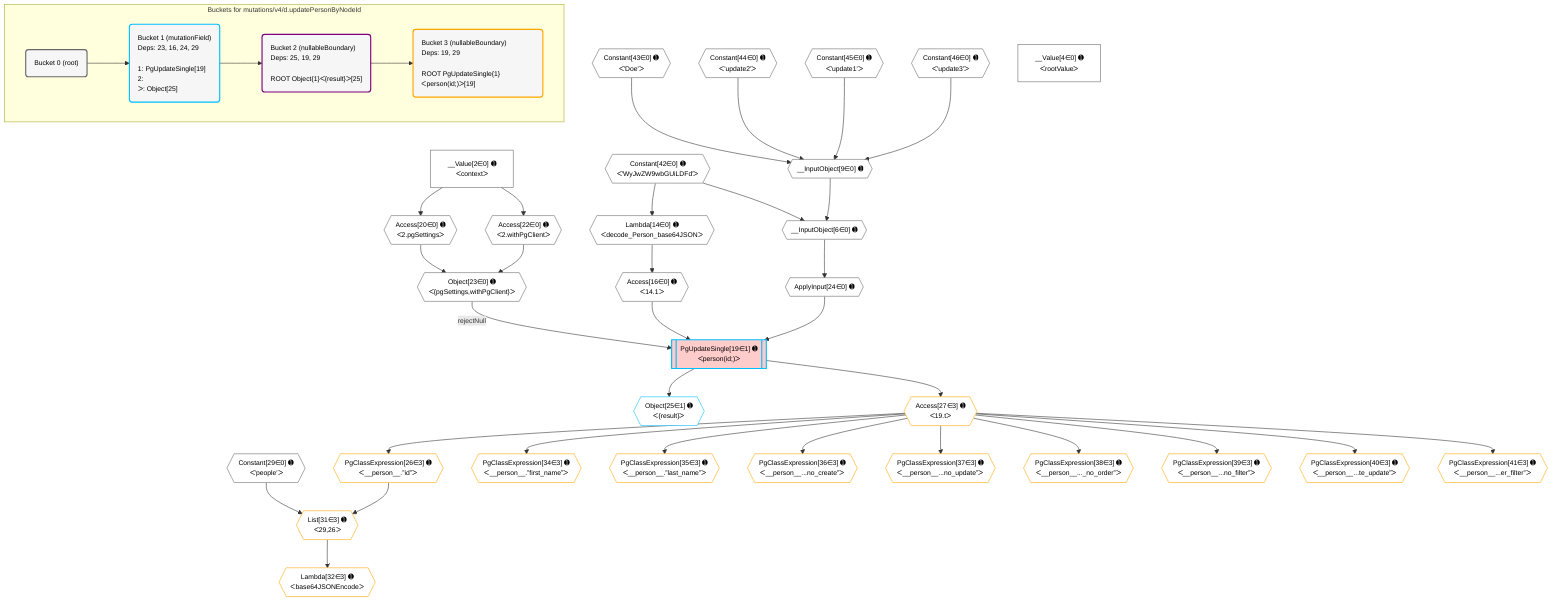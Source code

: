%%{init: {'themeVariables': { 'fontSize': '12px'}}}%%
graph TD
    classDef path fill:#eee,stroke:#000,color:#000
    classDef plan fill:#fff,stroke-width:1px,color:#000
    classDef itemplan fill:#fff,stroke-width:2px,color:#000
    classDef unbatchedplan fill:#dff,stroke-width:1px,color:#000
    classDef sideeffectplan fill:#fcc,stroke-width:2px,color:#000
    classDef bucket fill:#f6f6f6,color:#000,stroke-width:2px,text-align:left

    subgraph "Buckets for mutations/v4/d.updatePersonByNodeId"
    Bucket0("Bucket 0 (root)"):::bucket
    Bucket1("Bucket 1 (mutationField)<br />Deps: 23, 16, 24, 29<br /><br />1: PgUpdateSingle[19]<br />2: <br />ᐳ: Object[25]"):::bucket
    Bucket2("Bucket 2 (nullableBoundary)<br />Deps: 25, 19, 29<br /><br />ROOT Object{1}ᐸ{result}ᐳ[25]"):::bucket
    Bucket3("Bucket 3 (nullableBoundary)<br />Deps: 19, 29<br /><br />ROOT PgUpdateSingle{1}ᐸperson(id;)ᐳ[19]"):::bucket
    end
    Bucket0 --> Bucket1
    Bucket1 --> Bucket2
    Bucket2 --> Bucket3

    %% plan dependencies
    __InputObject9{{"__InputObject[9∈0] ➊"}}:::plan
    Constant43{{"Constant[43∈0] ➊<br />ᐸ'Doe'ᐳ"}}:::plan
    Constant44{{"Constant[44∈0] ➊<br />ᐸ'update2'ᐳ"}}:::plan
    Constant45{{"Constant[45∈0] ➊<br />ᐸ'update1'ᐳ"}}:::plan
    Constant46{{"Constant[46∈0] ➊<br />ᐸ'update3'ᐳ"}}:::plan
    Constant43 & Constant44 & Constant45 & Constant46 --> __InputObject9
    __InputObject6{{"__InputObject[6∈0] ➊"}}:::plan
    Constant42{{"Constant[42∈0] ➊<br />ᐸ'WyJwZW9wbGUiLDFd'ᐳ"}}:::plan
    Constant42 & __InputObject9 --> __InputObject6
    Object23{{"Object[23∈0] ➊<br />ᐸ{pgSettings,withPgClient}ᐳ"}}:::plan
    Access20{{"Access[20∈0] ➊<br />ᐸ2.pgSettingsᐳ"}}:::plan
    Access22{{"Access[22∈0] ➊<br />ᐸ2.withPgClientᐳ"}}:::plan
    Access20 & Access22 --> Object23
    Lambda14{{"Lambda[14∈0] ➊<br />ᐸdecode_Person_base64JSONᐳ"}}:::plan
    Constant42 --> Lambda14
    Access16{{"Access[16∈0] ➊<br />ᐸ14.1ᐳ"}}:::plan
    Lambda14 --> Access16
    __Value2["__Value[2∈0] ➊<br />ᐸcontextᐳ"]:::plan
    __Value2 --> Access20
    __Value2 --> Access22
    ApplyInput24{{"ApplyInput[24∈0] ➊"}}:::plan
    __InputObject6 --> ApplyInput24
    __Value4["__Value[4∈0] ➊<br />ᐸrootValueᐳ"]:::plan
    Constant29{{"Constant[29∈0] ➊<br />ᐸ'people'ᐳ"}}:::plan
    PgUpdateSingle19[["PgUpdateSingle[19∈1] ➊<br />ᐸperson(id;)ᐳ"]]:::sideeffectplan
    Object23 -->|rejectNull| PgUpdateSingle19
    Access16 & ApplyInput24 --> PgUpdateSingle19
    Object25{{"Object[25∈1] ➊<br />ᐸ{result}ᐳ"}}:::plan
    PgUpdateSingle19 --> Object25
    List31{{"List[31∈3] ➊<br />ᐸ29,26ᐳ"}}:::plan
    PgClassExpression26{{"PgClassExpression[26∈3] ➊<br />ᐸ__person__.”id”ᐳ"}}:::plan
    Constant29 & PgClassExpression26 --> List31
    Access27{{"Access[27∈3] ➊<br />ᐸ19.tᐳ"}}:::plan
    Access27 --> PgClassExpression26
    PgUpdateSingle19 --> Access27
    Lambda32{{"Lambda[32∈3] ➊<br />ᐸbase64JSONEncodeᐳ"}}:::plan
    List31 --> Lambda32
    PgClassExpression34{{"PgClassExpression[34∈3] ➊<br />ᐸ__person__.”first_name”ᐳ"}}:::plan
    Access27 --> PgClassExpression34
    PgClassExpression35{{"PgClassExpression[35∈3] ➊<br />ᐸ__person__.”last_name”ᐳ"}}:::plan
    Access27 --> PgClassExpression35
    PgClassExpression36{{"PgClassExpression[36∈3] ➊<br />ᐸ__person__...no_create”ᐳ"}}:::plan
    Access27 --> PgClassExpression36
    PgClassExpression37{{"PgClassExpression[37∈3] ➊<br />ᐸ__person__...no_update”ᐳ"}}:::plan
    Access27 --> PgClassExpression37
    PgClassExpression38{{"PgClassExpression[38∈3] ➊<br />ᐸ__person__..._no_order”ᐳ"}}:::plan
    Access27 --> PgClassExpression38
    PgClassExpression39{{"PgClassExpression[39∈3] ➊<br />ᐸ__person__...no_filter”ᐳ"}}:::plan
    Access27 --> PgClassExpression39
    PgClassExpression40{{"PgClassExpression[40∈3] ➊<br />ᐸ__person__...te_update”ᐳ"}}:::plan
    Access27 --> PgClassExpression40
    PgClassExpression41{{"PgClassExpression[41∈3] ➊<br />ᐸ__person__...er_filter”ᐳ"}}:::plan
    Access27 --> PgClassExpression41

    %% define steps
    classDef bucket0 stroke:#696969
    class Bucket0,__Value2,__Value4,__InputObject6,__InputObject9,Lambda14,Access16,Access20,Access22,Object23,ApplyInput24,Constant29,Constant42,Constant43,Constant44,Constant45,Constant46 bucket0
    classDef bucket1 stroke:#00bfff
    class Bucket1,PgUpdateSingle19,Object25 bucket1
    classDef bucket2 stroke:#7f007f
    class Bucket2 bucket2
    classDef bucket3 stroke:#ffa500
    class Bucket3,PgClassExpression26,Access27,List31,Lambda32,PgClassExpression34,PgClassExpression35,PgClassExpression36,PgClassExpression37,PgClassExpression38,PgClassExpression39,PgClassExpression40,PgClassExpression41 bucket3